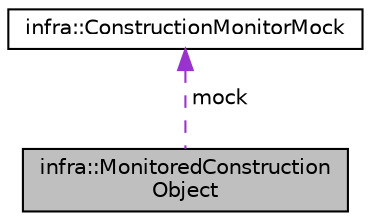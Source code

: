 digraph "infra::MonitoredConstructionObject"
{
 // INTERACTIVE_SVG=YES
  edge [fontname="Helvetica",fontsize="10",labelfontname="Helvetica",labelfontsize="10"];
  node [fontname="Helvetica",fontsize="10",shape=record];
  Node2 [label="infra::MonitoredConstruction\lObject",height=0.2,width=0.4,color="black", fillcolor="grey75", style="filled", fontcolor="black"];
  Node3 -> Node2 [dir="back",color="darkorchid3",fontsize="10",style="dashed",label=" mock" ,fontname="Helvetica"];
  Node3 [label="infra::ConstructionMonitorMock",height=0.2,width=0.4,color="black", fillcolor="white", style="filled",URL="$d1/dde/classinfra_1_1_construction_monitor_mock.html"];
}

